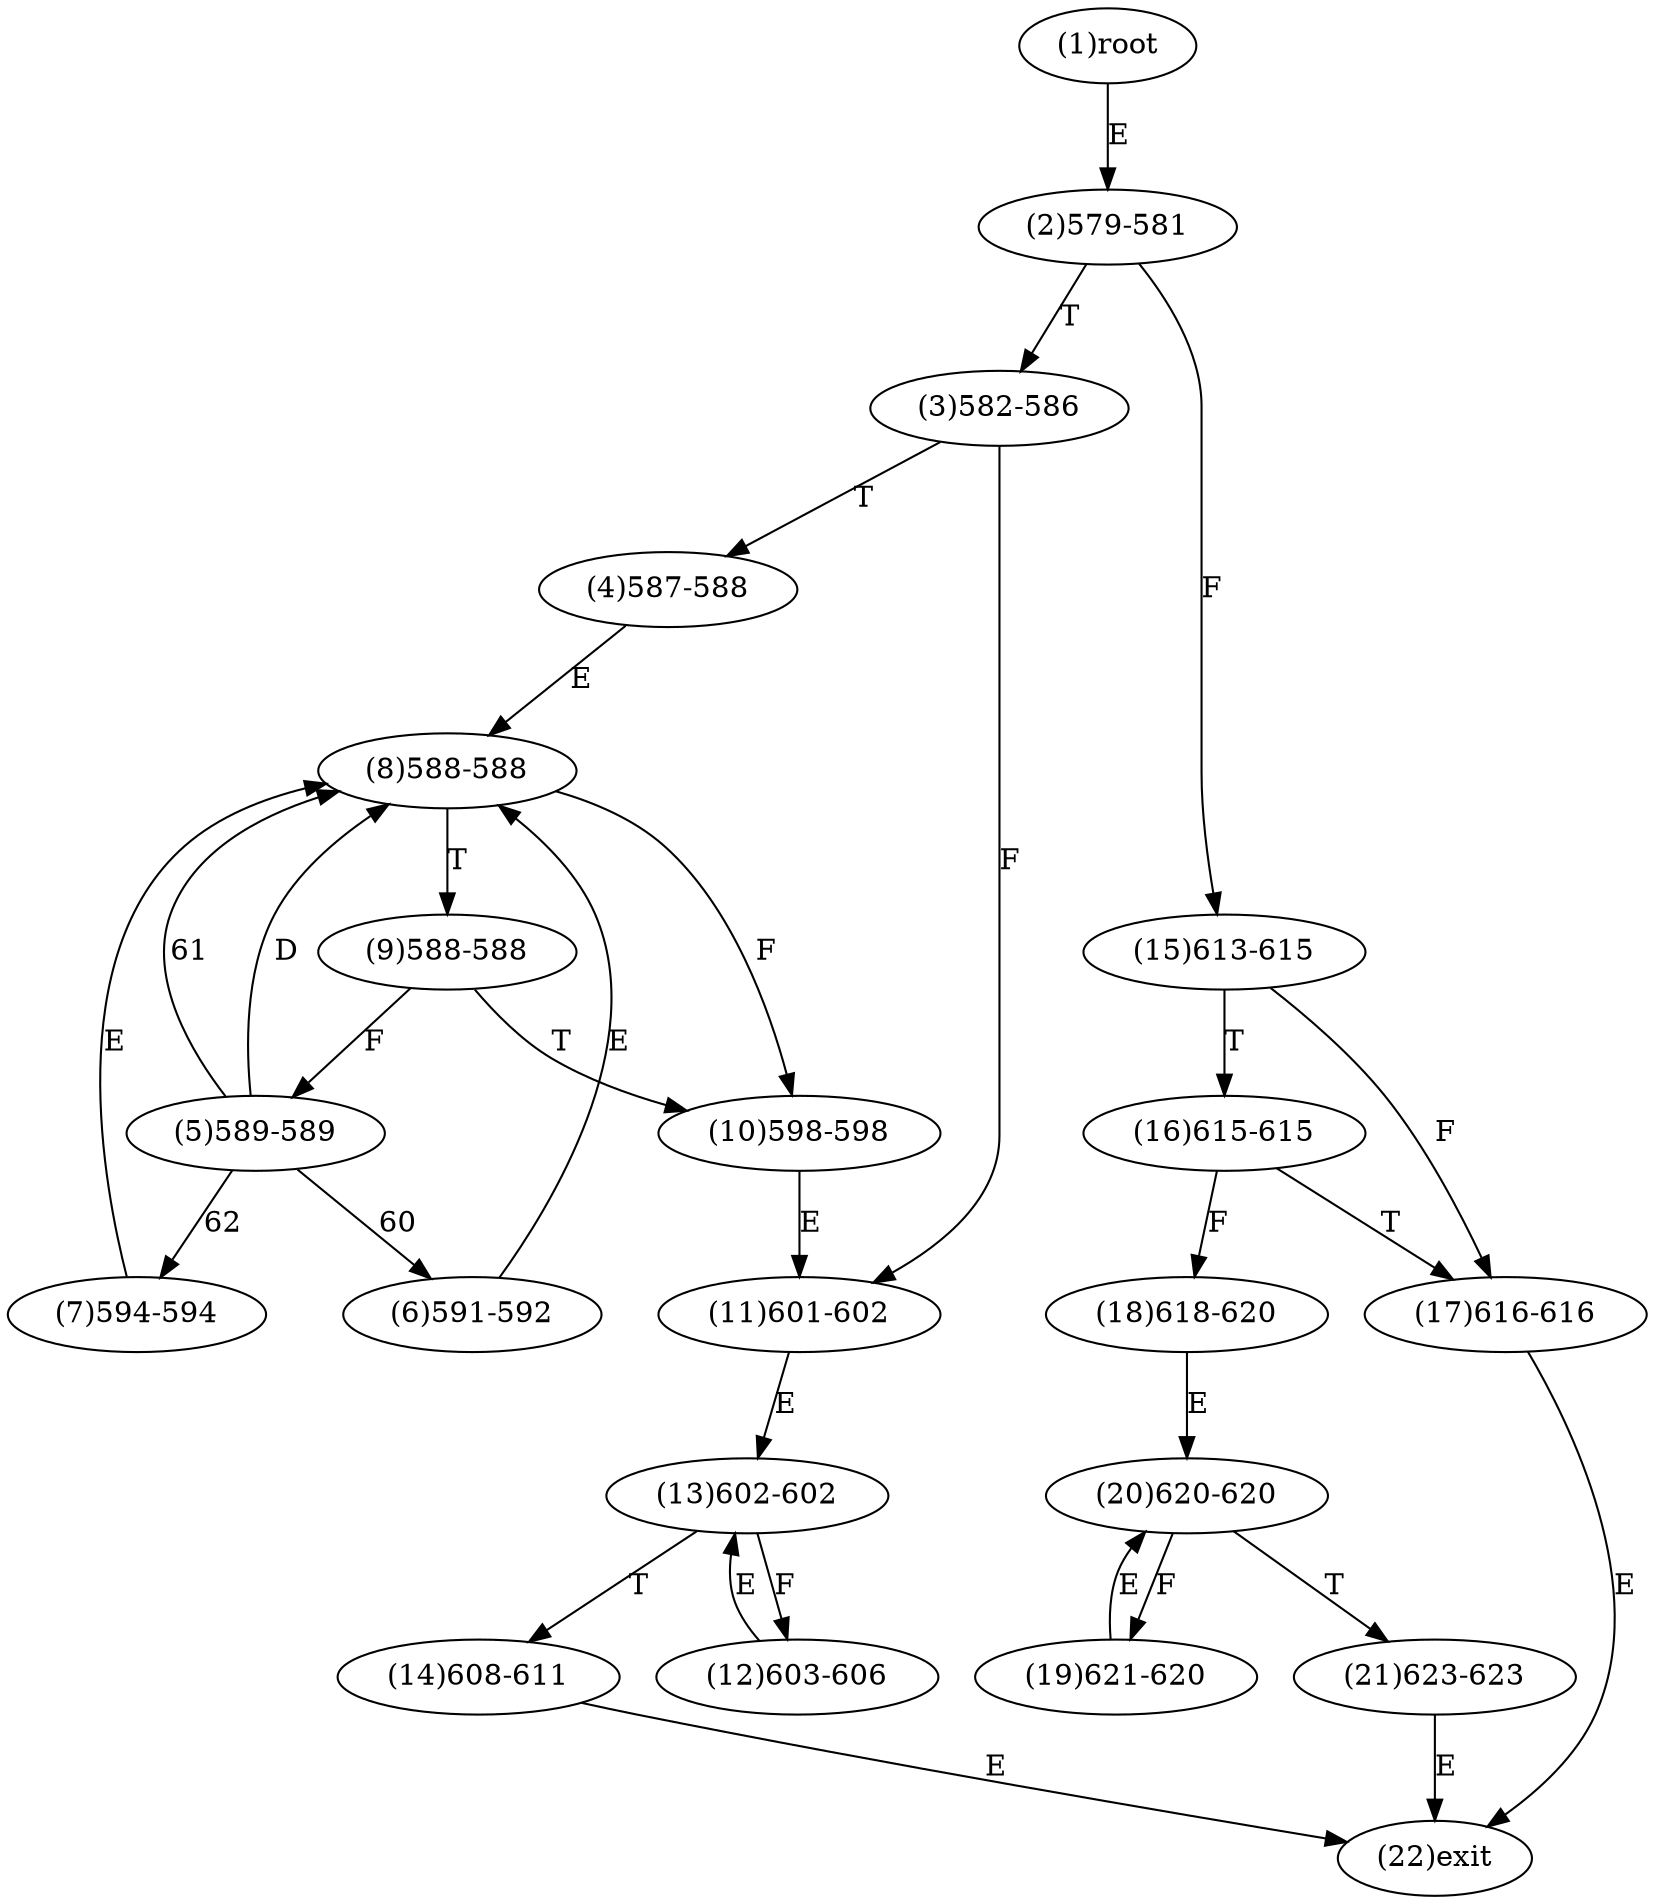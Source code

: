 digraph "" { 
1[ label="(1)root"];
2[ label="(2)579-581"];
3[ label="(3)582-586"];
4[ label="(4)587-588"];
5[ label="(5)589-589"];
6[ label="(6)591-592"];
7[ label="(7)594-594"];
8[ label="(8)588-588"];
9[ label="(9)588-588"];
10[ label="(10)598-598"];
11[ label="(11)601-602"];
12[ label="(12)603-606"];
13[ label="(13)602-602"];
14[ label="(14)608-611"];
15[ label="(15)613-615"];
17[ label="(17)616-616"];
16[ label="(16)615-615"];
19[ label="(19)621-620"];
18[ label="(18)618-620"];
21[ label="(21)623-623"];
20[ label="(20)620-620"];
22[ label="(22)exit"];
1->2[ label="E"];
2->15[ label="F"];
2->3[ label="T"];
3->11[ label="F"];
3->4[ label="T"];
4->8[ label="E"];
5->6[ label="60"];
5->8[ label="61"];
5->7[ label="62"];
5->8[ label="D"];
6->8[ label="E"];
7->8[ label="E"];
8->10[ label="F"];
8->9[ label="T"];
9->5[ label="F"];
9->10[ label="T"];
10->11[ label="E"];
11->13[ label="E"];
12->13[ label="E"];
13->12[ label="F"];
13->14[ label="T"];
14->22[ label="E"];
15->17[ label="F"];
15->16[ label="T"];
16->18[ label="F"];
16->17[ label="T"];
17->22[ label="E"];
18->20[ label="E"];
19->20[ label="E"];
20->19[ label="F"];
20->21[ label="T"];
21->22[ label="E"];
}